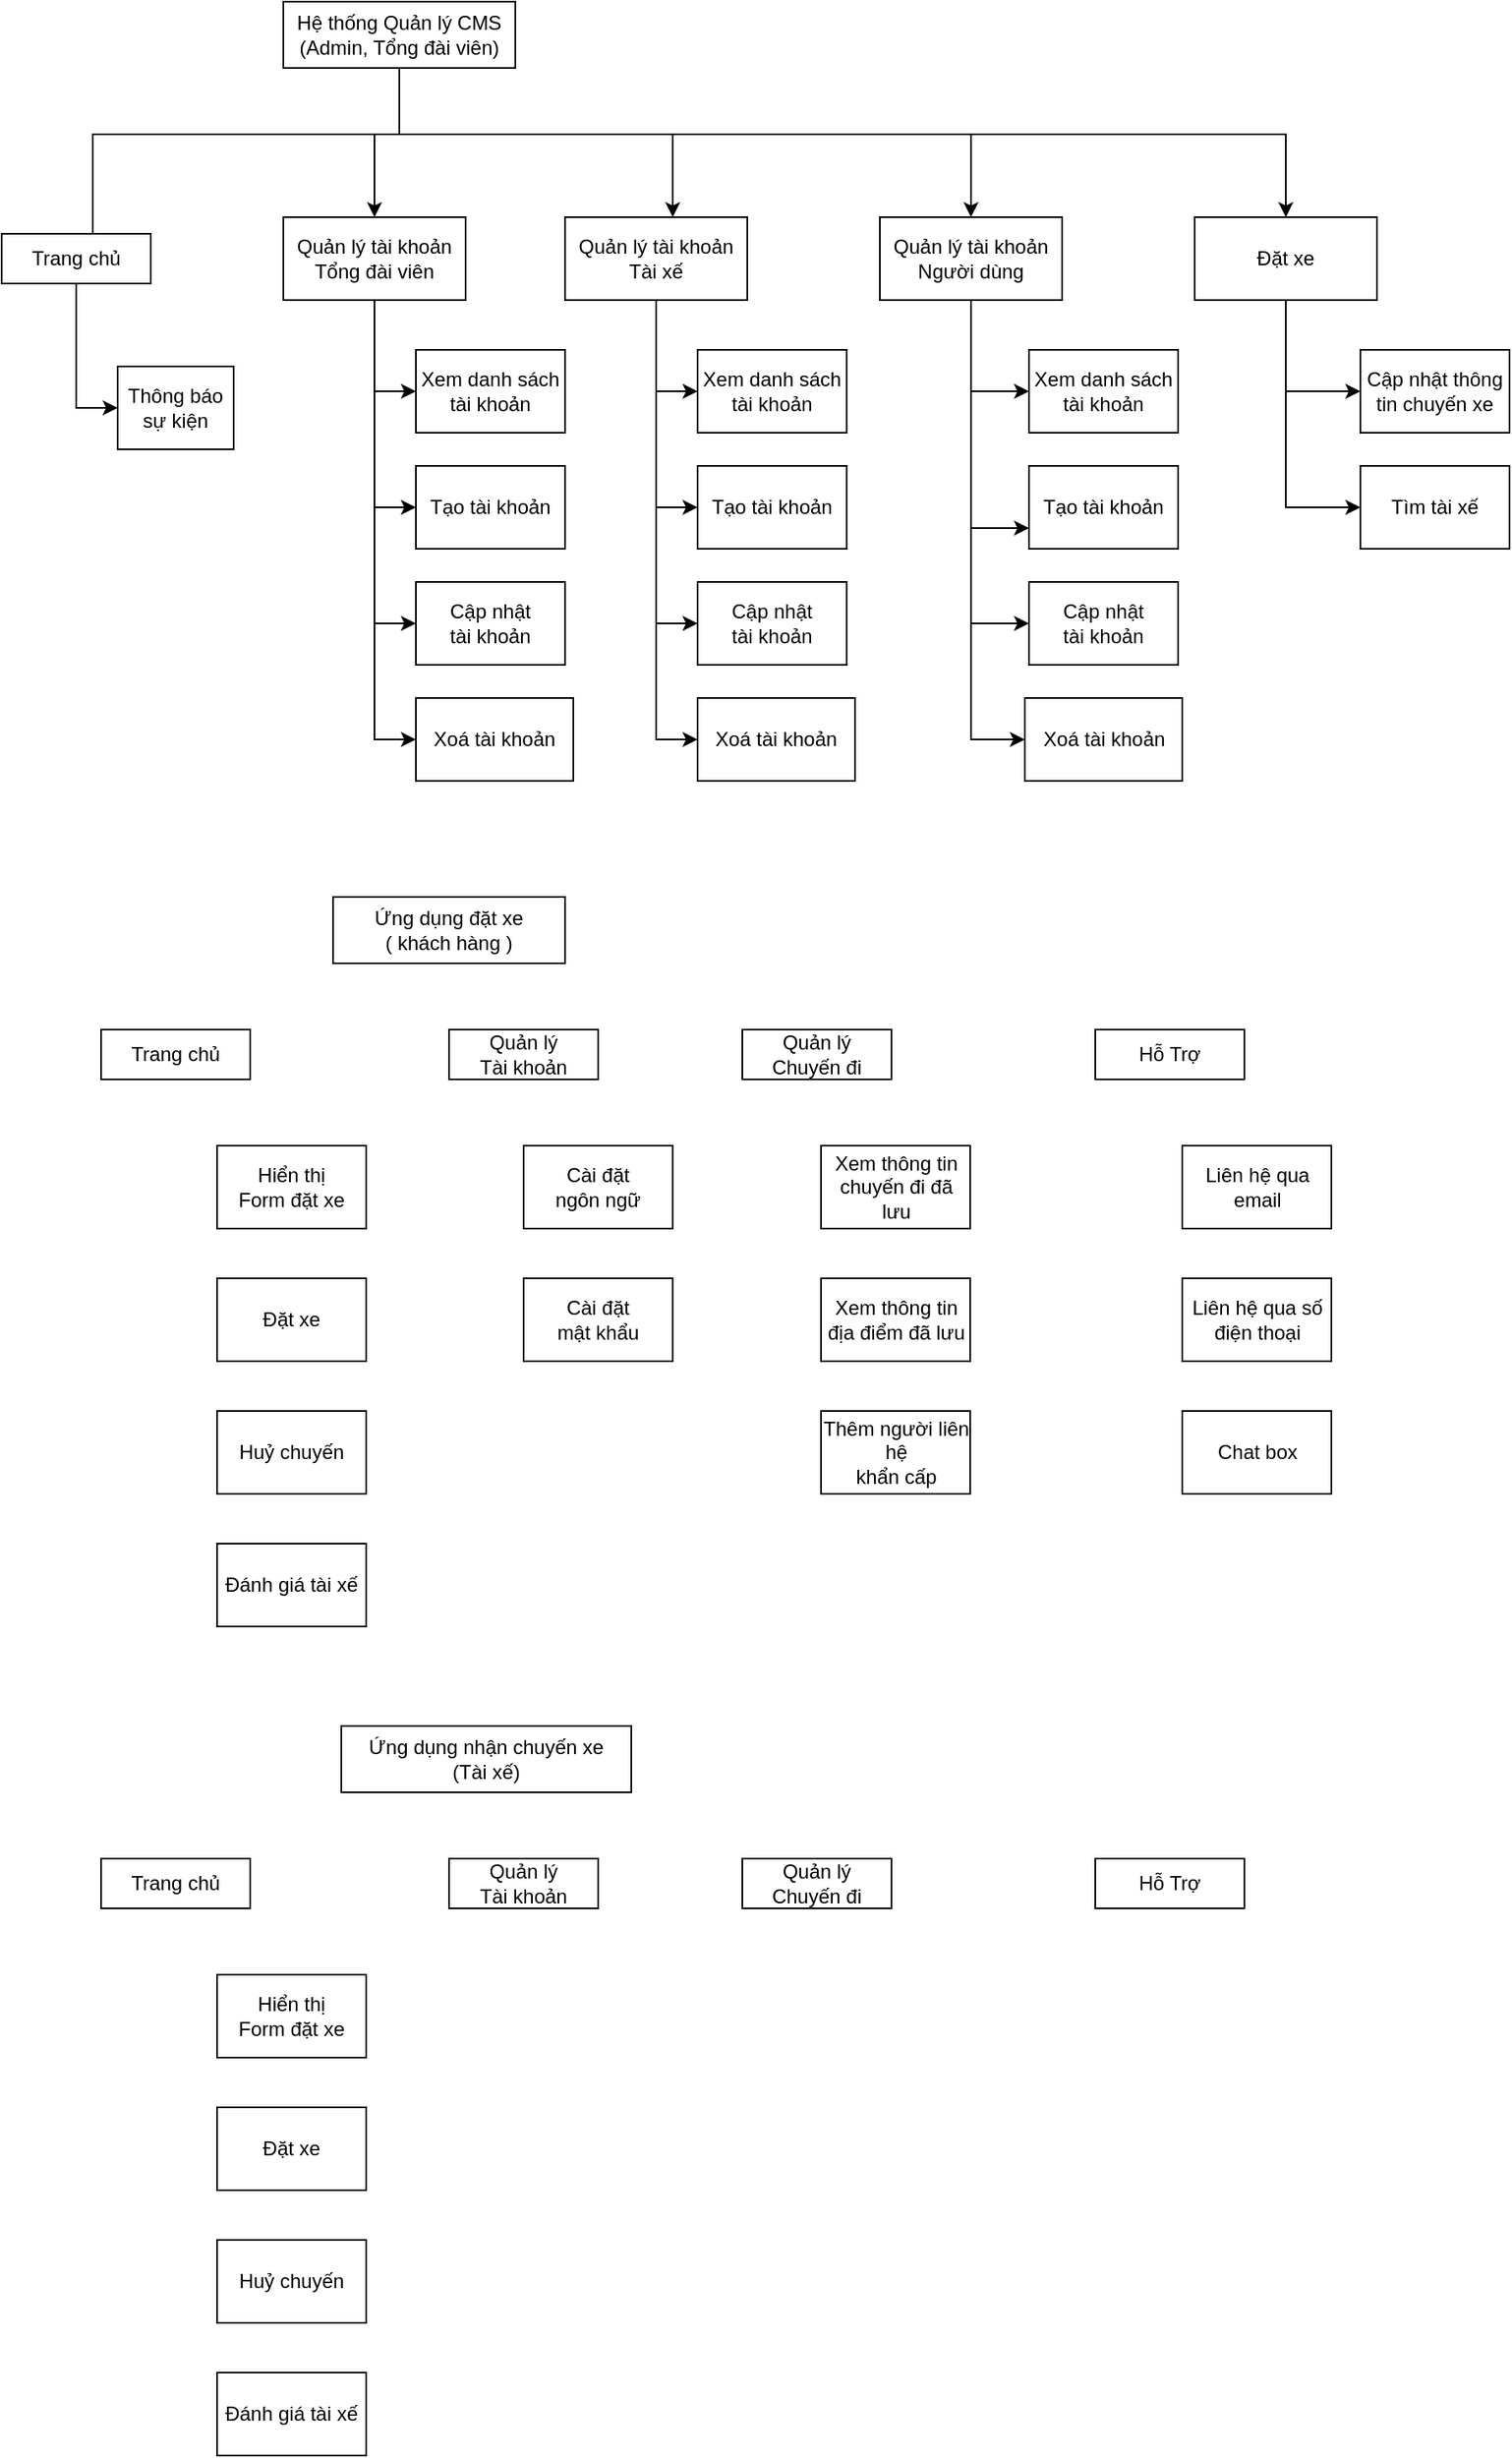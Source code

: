 <mxfile version="22.1.3" type="github">
  <diagram name="Page-1" id="2YBvvXClWsGukQMizWep">
    <mxGraphModel dx="954" dy="642" grid="1" gridSize="10" guides="1" tooltips="1" connect="1" arrows="1" fold="1" page="1" pageScale="1" pageWidth="850" pageHeight="1100" math="0" shadow="0">
      <root>
        <mxCell id="0" />
        <mxCell id="1" parent="0" />
        <mxCell id="3MXWrsa33R4VXwm1Q6iQ-8" style="edgeStyle=orthogonalEdgeStyle;orthogonalLoop=1;jettySize=auto;html=1;entryX=0.5;entryY=0;entryDx=0;entryDy=0;strokeWidth=1;strokeColor=default;rounded=0;endArrow=none;endFill=0;" edge="1" parent="1" source="3MXWrsa33R4VXwm1Q6iQ-1" target="3MXWrsa33R4VXwm1Q6iQ-2">
          <mxGeometry relative="1" as="geometry">
            <Array as="points">
              <mxPoint x="260" y="220" />
              <mxPoint x="75" y="220" />
            </Array>
          </mxGeometry>
        </mxCell>
        <mxCell id="3MXWrsa33R4VXwm1Q6iQ-40" style="edgeStyle=orthogonalEdgeStyle;rounded=0;orthogonalLoop=1;jettySize=auto;html=1;entryX=0.5;entryY=0;entryDx=0;entryDy=0;" edge="1" parent="1" source="3MXWrsa33R4VXwm1Q6iQ-1" target="3MXWrsa33R4VXwm1Q6iQ-3">
          <mxGeometry relative="1" as="geometry">
            <Array as="points">
              <mxPoint x="260" y="220" />
              <mxPoint x="245" y="220" />
            </Array>
          </mxGeometry>
        </mxCell>
        <mxCell id="3MXWrsa33R4VXwm1Q6iQ-41" style="edgeStyle=orthogonalEdgeStyle;rounded=0;orthogonalLoop=1;jettySize=auto;html=1;" edge="1" parent="1" source="3MXWrsa33R4VXwm1Q6iQ-1" target="3MXWrsa33R4VXwm1Q6iQ-4">
          <mxGeometry relative="1" as="geometry">
            <Array as="points">
              <mxPoint x="260" y="220" />
              <mxPoint x="425" y="220" />
            </Array>
          </mxGeometry>
        </mxCell>
        <mxCell id="3MXWrsa33R4VXwm1Q6iQ-63" style="edgeStyle=orthogonalEdgeStyle;rounded=0;orthogonalLoop=1;jettySize=auto;html=1;entryX=0.5;entryY=0;entryDx=0;entryDy=0;" edge="1" parent="1" source="3MXWrsa33R4VXwm1Q6iQ-1" target="3MXWrsa33R4VXwm1Q6iQ-5">
          <mxGeometry relative="1" as="geometry">
            <Array as="points">
              <mxPoint x="260" y="220" />
              <mxPoint x="605" y="220" />
            </Array>
          </mxGeometry>
        </mxCell>
        <mxCell id="3MXWrsa33R4VXwm1Q6iQ-64" style="edgeStyle=orthogonalEdgeStyle;rounded=0;orthogonalLoop=1;jettySize=auto;html=1;entryX=0.5;entryY=0;entryDx=0;entryDy=0;" edge="1" parent="1" source="3MXWrsa33R4VXwm1Q6iQ-1" target="3MXWrsa33R4VXwm1Q6iQ-37">
          <mxGeometry relative="1" as="geometry">
            <Array as="points">
              <mxPoint x="260" y="220" />
              <mxPoint x="795" y="220" />
            </Array>
          </mxGeometry>
        </mxCell>
        <mxCell id="3MXWrsa33R4VXwm1Q6iQ-1" value="Hệ thống Quản lý CMS&lt;br&gt;(Admin, Tổng đài viên)" style="rounded=0;whiteSpace=wrap;html=1;" vertex="1" parent="1">
          <mxGeometry x="190" y="140" width="140" height="40" as="geometry" />
        </mxCell>
        <mxCell id="3MXWrsa33R4VXwm1Q6iQ-13" style="edgeStyle=orthogonalEdgeStyle;rounded=0;orthogonalLoop=1;jettySize=auto;html=1;entryX=0;entryY=0.5;entryDx=0;entryDy=0;" edge="1" parent="1" source="3MXWrsa33R4VXwm1Q6iQ-2" target="3MXWrsa33R4VXwm1Q6iQ-11">
          <mxGeometry relative="1" as="geometry" />
        </mxCell>
        <mxCell id="3MXWrsa33R4VXwm1Q6iQ-2" value="Trang chủ" style="rounded=0;whiteSpace=wrap;html=1;" vertex="1" parent="1">
          <mxGeometry x="20" y="280" width="90" height="30" as="geometry" />
        </mxCell>
        <mxCell id="3MXWrsa33R4VXwm1Q6iQ-48" style="edgeStyle=orthogonalEdgeStyle;rounded=0;orthogonalLoop=1;jettySize=auto;html=1;entryX=0;entryY=0.5;entryDx=0;entryDy=0;" edge="1" parent="1" source="3MXWrsa33R4VXwm1Q6iQ-3" target="3MXWrsa33R4VXwm1Q6iQ-14">
          <mxGeometry relative="1" as="geometry" />
        </mxCell>
        <mxCell id="3MXWrsa33R4VXwm1Q6iQ-49" style="edgeStyle=orthogonalEdgeStyle;rounded=0;orthogonalLoop=1;jettySize=auto;html=1;entryX=0;entryY=0.5;entryDx=0;entryDy=0;" edge="1" parent="1" source="3MXWrsa33R4VXwm1Q6iQ-3" target="3MXWrsa33R4VXwm1Q6iQ-15">
          <mxGeometry relative="1" as="geometry" />
        </mxCell>
        <mxCell id="3MXWrsa33R4VXwm1Q6iQ-50" style="edgeStyle=orthogonalEdgeStyle;rounded=0;orthogonalLoop=1;jettySize=auto;html=1;entryX=0;entryY=0.5;entryDx=0;entryDy=0;" edge="1" parent="1" source="3MXWrsa33R4VXwm1Q6iQ-3" target="3MXWrsa33R4VXwm1Q6iQ-17">
          <mxGeometry relative="1" as="geometry" />
        </mxCell>
        <mxCell id="3MXWrsa33R4VXwm1Q6iQ-3" value="Quản lý tài khoản Tổng đài viên" style="rounded=0;whiteSpace=wrap;html=1;" vertex="1" parent="1">
          <mxGeometry x="190" y="270" width="110" height="50" as="geometry" />
        </mxCell>
        <mxCell id="3MXWrsa33R4VXwm1Q6iQ-52" style="edgeStyle=orthogonalEdgeStyle;rounded=0;orthogonalLoop=1;jettySize=auto;html=1;entryX=0;entryY=0.5;entryDx=0;entryDy=0;" edge="1" parent="1" source="3MXWrsa33R4VXwm1Q6iQ-4" target="3MXWrsa33R4VXwm1Q6iQ-32">
          <mxGeometry relative="1" as="geometry" />
        </mxCell>
        <mxCell id="3MXWrsa33R4VXwm1Q6iQ-53" style="edgeStyle=orthogonalEdgeStyle;rounded=0;orthogonalLoop=1;jettySize=auto;html=1;entryX=0;entryY=0.5;entryDx=0;entryDy=0;" edge="1" parent="1" source="3MXWrsa33R4VXwm1Q6iQ-4" target="3MXWrsa33R4VXwm1Q6iQ-31">
          <mxGeometry relative="1" as="geometry" />
        </mxCell>
        <mxCell id="3MXWrsa33R4VXwm1Q6iQ-54" style="edgeStyle=orthogonalEdgeStyle;rounded=0;orthogonalLoop=1;jettySize=auto;html=1;entryX=0;entryY=0.5;entryDx=0;entryDy=0;" edge="1" parent="1" source="3MXWrsa33R4VXwm1Q6iQ-4" target="3MXWrsa33R4VXwm1Q6iQ-29">
          <mxGeometry relative="1" as="geometry" />
        </mxCell>
        <mxCell id="3MXWrsa33R4VXwm1Q6iQ-55" style="edgeStyle=orthogonalEdgeStyle;rounded=0;orthogonalLoop=1;jettySize=auto;html=1;entryX=0;entryY=0.5;entryDx=0;entryDy=0;" edge="1" parent="1" source="3MXWrsa33R4VXwm1Q6iQ-4" target="3MXWrsa33R4VXwm1Q6iQ-30">
          <mxGeometry relative="1" as="geometry" />
        </mxCell>
        <mxCell id="3MXWrsa33R4VXwm1Q6iQ-4" value="Quản lý tài khoản Tài xế" style="rounded=0;whiteSpace=wrap;html=1;" vertex="1" parent="1">
          <mxGeometry x="360" y="270" width="110" height="50" as="geometry" />
        </mxCell>
        <mxCell id="3MXWrsa33R4VXwm1Q6iQ-56" style="edgeStyle=orthogonalEdgeStyle;rounded=0;orthogonalLoop=1;jettySize=auto;html=1;entryX=0;entryY=0.5;entryDx=0;entryDy=0;" edge="1" parent="1" source="3MXWrsa33R4VXwm1Q6iQ-5" target="3MXWrsa33R4VXwm1Q6iQ-36">
          <mxGeometry relative="1" as="geometry" />
        </mxCell>
        <mxCell id="3MXWrsa33R4VXwm1Q6iQ-57" style="edgeStyle=orthogonalEdgeStyle;rounded=0;orthogonalLoop=1;jettySize=auto;html=1;entryX=0;entryY=0.75;entryDx=0;entryDy=0;" edge="1" parent="1" source="3MXWrsa33R4VXwm1Q6iQ-5" target="3MXWrsa33R4VXwm1Q6iQ-35">
          <mxGeometry relative="1" as="geometry" />
        </mxCell>
        <mxCell id="3MXWrsa33R4VXwm1Q6iQ-58" style="edgeStyle=orthogonalEdgeStyle;rounded=0;orthogonalLoop=1;jettySize=auto;html=1;entryX=0;entryY=0.5;entryDx=0;entryDy=0;" edge="1" parent="1" source="3MXWrsa33R4VXwm1Q6iQ-5" target="3MXWrsa33R4VXwm1Q6iQ-33">
          <mxGeometry relative="1" as="geometry" />
        </mxCell>
        <mxCell id="3MXWrsa33R4VXwm1Q6iQ-59" style="edgeStyle=orthogonalEdgeStyle;rounded=0;orthogonalLoop=1;jettySize=auto;html=1;entryX=0;entryY=0.5;entryDx=0;entryDy=0;" edge="1" parent="1" source="3MXWrsa33R4VXwm1Q6iQ-5" target="3MXWrsa33R4VXwm1Q6iQ-34">
          <mxGeometry relative="1" as="geometry" />
        </mxCell>
        <mxCell id="3MXWrsa33R4VXwm1Q6iQ-5" value="Quản lý tài khoản Người dùng" style="rounded=0;whiteSpace=wrap;html=1;" vertex="1" parent="1">
          <mxGeometry x="550" y="270" width="110" height="50" as="geometry" />
        </mxCell>
        <mxCell id="3MXWrsa33R4VXwm1Q6iQ-11" value="Thông báo sự kiện" style="rounded=0;whiteSpace=wrap;html=1;" vertex="1" parent="1">
          <mxGeometry x="90" y="360" width="70" height="50" as="geometry" />
        </mxCell>
        <mxCell id="3MXWrsa33R4VXwm1Q6iQ-15" value="Cập nhật &lt;br&gt;tài khoản" style="rounded=0;whiteSpace=wrap;html=1;" vertex="1" parent="1">
          <mxGeometry x="270" y="490" width="90" height="50" as="geometry" />
        </mxCell>
        <mxCell id="3MXWrsa33R4VXwm1Q6iQ-17" value="Xoá tài khoản" style="rounded=0;whiteSpace=wrap;html=1;" vertex="1" parent="1">
          <mxGeometry x="270" y="560" width="95" height="50" as="geometry" />
        </mxCell>
        <mxCell id="3MXWrsa33R4VXwm1Q6iQ-14" value="Tạo tài khoản" style="rounded=0;whiteSpace=wrap;html=1;" vertex="1" parent="1">
          <mxGeometry x="270" y="420" width="90" height="50" as="geometry" />
        </mxCell>
        <mxCell id="3MXWrsa33R4VXwm1Q6iQ-28" value="" style="edgeStyle=orthogonalEdgeStyle;rounded=0;orthogonalLoop=1;jettySize=auto;html=1;entryX=0;entryY=0.5;entryDx=0;entryDy=0;" edge="1" parent="1" source="3MXWrsa33R4VXwm1Q6iQ-3" target="3MXWrsa33R4VXwm1Q6iQ-16">
          <mxGeometry relative="1" as="geometry">
            <mxPoint x="300" y="295" as="sourcePoint" />
            <mxPoint x="335" y="415" as="targetPoint" />
          </mxGeometry>
        </mxCell>
        <mxCell id="3MXWrsa33R4VXwm1Q6iQ-16" value="Xem danh sách tài khoản" style="rounded=0;whiteSpace=wrap;html=1;" vertex="1" parent="1">
          <mxGeometry x="270" y="350" width="90" height="50" as="geometry" />
        </mxCell>
        <mxCell id="3MXWrsa33R4VXwm1Q6iQ-29" value="Cập nhật &lt;br&gt;tài khoản" style="rounded=0;whiteSpace=wrap;html=1;" vertex="1" parent="1">
          <mxGeometry x="440" y="490" width="90" height="50" as="geometry" />
        </mxCell>
        <mxCell id="3MXWrsa33R4VXwm1Q6iQ-30" value="Xoá tài khoản" style="rounded=0;whiteSpace=wrap;html=1;" vertex="1" parent="1">
          <mxGeometry x="440" y="560" width="95" height="50" as="geometry" />
        </mxCell>
        <mxCell id="3MXWrsa33R4VXwm1Q6iQ-31" value="Tạo tài khoản" style="rounded=0;whiteSpace=wrap;html=1;" vertex="1" parent="1">
          <mxGeometry x="440" y="420" width="90" height="50" as="geometry" />
        </mxCell>
        <mxCell id="3MXWrsa33R4VXwm1Q6iQ-32" value="Xem danh sách tài khoản" style="rounded=0;whiteSpace=wrap;html=1;" vertex="1" parent="1">
          <mxGeometry x="440" y="350" width="90" height="50" as="geometry" />
        </mxCell>
        <mxCell id="3MXWrsa33R4VXwm1Q6iQ-33" value="Cập nhật &lt;br&gt;tài khoản" style="rounded=0;whiteSpace=wrap;html=1;" vertex="1" parent="1">
          <mxGeometry x="640" y="490" width="90" height="50" as="geometry" />
        </mxCell>
        <mxCell id="3MXWrsa33R4VXwm1Q6iQ-34" value="Xoá tài khoản" style="rounded=0;whiteSpace=wrap;html=1;" vertex="1" parent="1">
          <mxGeometry x="637.5" y="560" width="95" height="50" as="geometry" />
        </mxCell>
        <mxCell id="3MXWrsa33R4VXwm1Q6iQ-35" value="Tạo tài khoản" style="rounded=0;whiteSpace=wrap;html=1;" vertex="1" parent="1">
          <mxGeometry x="640" y="420" width="90" height="50" as="geometry" />
        </mxCell>
        <mxCell id="3MXWrsa33R4VXwm1Q6iQ-36" value="Xem danh sách tài khoản" style="rounded=0;whiteSpace=wrap;html=1;" vertex="1" parent="1">
          <mxGeometry x="640" y="350" width="90" height="50" as="geometry" />
        </mxCell>
        <mxCell id="3MXWrsa33R4VXwm1Q6iQ-60" style="edgeStyle=orthogonalEdgeStyle;rounded=0;orthogonalLoop=1;jettySize=auto;html=1;entryX=0;entryY=0.5;entryDx=0;entryDy=0;" edge="1" parent="1" source="3MXWrsa33R4VXwm1Q6iQ-37" target="3MXWrsa33R4VXwm1Q6iQ-38">
          <mxGeometry relative="1" as="geometry" />
        </mxCell>
        <mxCell id="3MXWrsa33R4VXwm1Q6iQ-61" style="edgeStyle=orthogonalEdgeStyle;rounded=0;orthogonalLoop=1;jettySize=auto;html=1;entryX=0;entryY=0.5;entryDx=0;entryDy=0;" edge="1" parent="1" source="3MXWrsa33R4VXwm1Q6iQ-37" target="3MXWrsa33R4VXwm1Q6iQ-39">
          <mxGeometry relative="1" as="geometry" />
        </mxCell>
        <mxCell id="3MXWrsa33R4VXwm1Q6iQ-37" value="Đặt xe" style="rounded=0;whiteSpace=wrap;html=1;" vertex="1" parent="1">
          <mxGeometry x="740" y="270" width="110" height="50" as="geometry" />
        </mxCell>
        <mxCell id="3MXWrsa33R4VXwm1Q6iQ-38" value="Cập nhật thông tin chuyến xe" style="rounded=0;whiteSpace=wrap;html=1;" vertex="1" parent="1">
          <mxGeometry x="840" y="350" width="90" height="50" as="geometry" />
        </mxCell>
        <mxCell id="3MXWrsa33R4VXwm1Q6iQ-39" value="Tìm tài xế" style="rounded=0;whiteSpace=wrap;html=1;" vertex="1" parent="1">
          <mxGeometry x="840" y="420" width="90" height="50" as="geometry" />
        </mxCell>
        <mxCell id="3MXWrsa33R4VXwm1Q6iQ-65" value="Ứng dụng đặt xe&lt;br&gt;( khách hàng )" style="rounded=0;whiteSpace=wrap;html=1;" vertex="1" parent="1">
          <mxGeometry x="220" y="680" width="140" height="40" as="geometry" />
        </mxCell>
        <mxCell id="3MXWrsa33R4VXwm1Q6iQ-66" value="Trang chủ" style="rounded=0;whiteSpace=wrap;html=1;" vertex="1" parent="1">
          <mxGeometry x="80" y="760" width="90" height="30" as="geometry" />
        </mxCell>
        <mxCell id="3MXWrsa33R4VXwm1Q6iQ-68" value="Hiển thị&lt;br&gt;Form đặt xe" style="rounded=0;whiteSpace=wrap;html=1;" vertex="1" parent="1">
          <mxGeometry x="150" y="830" width="90" height="50" as="geometry" />
        </mxCell>
        <mxCell id="3MXWrsa33R4VXwm1Q6iQ-69" value="Đặt xe" style="rounded=0;whiteSpace=wrap;html=1;" vertex="1" parent="1">
          <mxGeometry x="150" y="910" width="90" height="50" as="geometry" />
        </mxCell>
        <mxCell id="3MXWrsa33R4VXwm1Q6iQ-70" value="Quản lý &lt;br&gt;Tài khoản" style="rounded=0;whiteSpace=wrap;html=1;" vertex="1" parent="1">
          <mxGeometry x="290" y="760" width="90" height="30" as="geometry" />
        </mxCell>
        <mxCell id="3MXWrsa33R4VXwm1Q6iQ-71" value="Quản lý &lt;br&gt;Chuyến đi" style="rounded=0;whiteSpace=wrap;html=1;" vertex="1" parent="1">
          <mxGeometry x="467" y="760" width="90" height="30" as="geometry" />
        </mxCell>
        <mxCell id="3MXWrsa33R4VXwm1Q6iQ-72" value="Hỗ Trợ" style="rounded=0;whiteSpace=wrap;html=1;" vertex="1" parent="1">
          <mxGeometry x="680" y="760" width="90" height="30" as="geometry" />
        </mxCell>
        <mxCell id="3MXWrsa33R4VXwm1Q6iQ-73" value="Cài đặt&lt;br&gt;ngôn ngữ" style="rounded=0;whiteSpace=wrap;html=1;" vertex="1" parent="1">
          <mxGeometry x="335" y="830" width="90" height="50" as="geometry" />
        </mxCell>
        <mxCell id="3MXWrsa33R4VXwm1Q6iQ-74" value="Cài đặt&lt;br&gt;mật khẩu" style="rounded=0;whiteSpace=wrap;html=1;" vertex="1" parent="1">
          <mxGeometry x="335" y="910" width="90" height="50" as="geometry" />
        </mxCell>
        <mxCell id="3MXWrsa33R4VXwm1Q6iQ-75" value="Xem thông tin chuyến đi đã lưu" style="rounded=0;whiteSpace=wrap;html=1;" vertex="1" parent="1">
          <mxGeometry x="514.5" y="830" width="90" height="50" as="geometry" />
        </mxCell>
        <mxCell id="3MXWrsa33R4VXwm1Q6iQ-76" value="Xem thông tin địa điểm đã lưu" style="rounded=0;whiteSpace=wrap;html=1;" vertex="1" parent="1">
          <mxGeometry x="514.5" y="910" width="90" height="50" as="geometry" />
        </mxCell>
        <mxCell id="3MXWrsa33R4VXwm1Q6iQ-77" value="Thêm người liên hệ &lt;br&gt;khẩn cấp" style="rounded=0;whiteSpace=wrap;html=1;" vertex="1" parent="1">
          <mxGeometry x="514.5" y="990" width="90" height="50" as="geometry" />
        </mxCell>
        <mxCell id="3MXWrsa33R4VXwm1Q6iQ-78" value="Liên hệ qua email" style="rounded=0;whiteSpace=wrap;html=1;" vertex="1" parent="1">
          <mxGeometry x="732.5" y="830" width="90" height="50" as="geometry" />
        </mxCell>
        <mxCell id="3MXWrsa33R4VXwm1Q6iQ-79" value="Liên hệ qua số điện thoại" style="rounded=0;whiteSpace=wrap;html=1;" vertex="1" parent="1">
          <mxGeometry x="732.5" y="910" width="90" height="50" as="geometry" />
        </mxCell>
        <mxCell id="3MXWrsa33R4VXwm1Q6iQ-80" value="Chat box" style="rounded=0;whiteSpace=wrap;html=1;" vertex="1" parent="1">
          <mxGeometry x="732.5" y="990" width="90" height="50" as="geometry" />
        </mxCell>
        <mxCell id="3MXWrsa33R4VXwm1Q6iQ-81" value="Huỷ chuyến" style="rounded=0;whiteSpace=wrap;html=1;" vertex="1" parent="1">
          <mxGeometry x="150" y="990" width="90" height="50" as="geometry" />
        </mxCell>
        <mxCell id="3MXWrsa33R4VXwm1Q6iQ-82" value="Đánh giá tài xế" style="rounded=0;whiteSpace=wrap;html=1;" vertex="1" parent="1">
          <mxGeometry x="150" y="1070" width="90" height="50" as="geometry" />
        </mxCell>
        <mxCell id="3MXWrsa33R4VXwm1Q6iQ-84" value="Ứng dụng nhận chuyến xe&lt;br&gt;(Tài xế)" style="rounded=0;whiteSpace=wrap;html=1;" vertex="1" parent="1">
          <mxGeometry x="225" y="1180" width="175" height="40" as="geometry" />
        </mxCell>
        <mxCell id="3MXWrsa33R4VXwm1Q6iQ-85" value="Trang chủ" style="rounded=0;whiteSpace=wrap;html=1;" vertex="1" parent="1">
          <mxGeometry x="80" y="1260" width="90" height="30" as="geometry" />
        </mxCell>
        <mxCell id="3MXWrsa33R4VXwm1Q6iQ-86" value="Quản lý &lt;br&gt;Tài khoản" style="rounded=0;whiteSpace=wrap;html=1;" vertex="1" parent="1">
          <mxGeometry x="290" y="1260" width="90" height="30" as="geometry" />
        </mxCell>
        <mxCell id="3MXWrsa33R4VXwm1Q6iQ-87" value="Quản lý &lt;br&gt;Chuyến đi" style="rounded=0;whiteSpace=wrap;html=1;" vertex="1" parent="1">
          <mxGeometry x="467" y="1260" width="90" height="30" as="geometry" />
        </mxCell>
        <mxCell id="3MXWrsa33R4VXwm1Q6iQ-88" value="Hỗ Trợ" style="rounded=0;whiteSpace=wrap;html=1;" vertex="1" parent="1">
          <mxGeometry x="680" y="1260" width="90" height="30" as="geometry" />
        </mxCell>
        <mxCell id="3MXWrsa33R4VXwm1Q6iQ-89" value="Hiển thị&lt;br&gt;Form đặt xe" style="rounded=0;whiteSpace=wrap;html=1;" vertex="1" parent="1">
          <mxGeometry x="150" y="1330" width="90" height="50" as="geometry" />
        </mxCell>
        <mxCell id="3MXWrsa33R4VXwm1Q6iQ-90" value="Đặt xe" style="rounded=0;whiteSpace=wrap;html=1;" vertex="1" parent="1">
          <mxGeometry x="150" y="1410" width="90" height="50" as="geometry" />
        </mxCell>
        <mxCell id="3MXWrsa33R4VXwm1Q6iQ-91" value="Huỷ chuyến" style="rounded=0;whiteSpace=wrap;html=1;" vertex="1" parent="1">
          <mxGeometry x="150" y="1490" width="90" height="50" as="geometry" />
        </mxCell>
        <mxCell id="3MXWrsa33R4VXwm1Q6iQ-92" value="Đánh giá tài xế" style="rounded=0;whiteSpace=wrap;html=1;" vertex="1" parent="1">
          <mxGeometry x="150" y="1570" width="90" height="50" as="geometry" />
        </mxCell>
      </root>
    </mxGraphModel>
  </diagram>
</mxfile>
